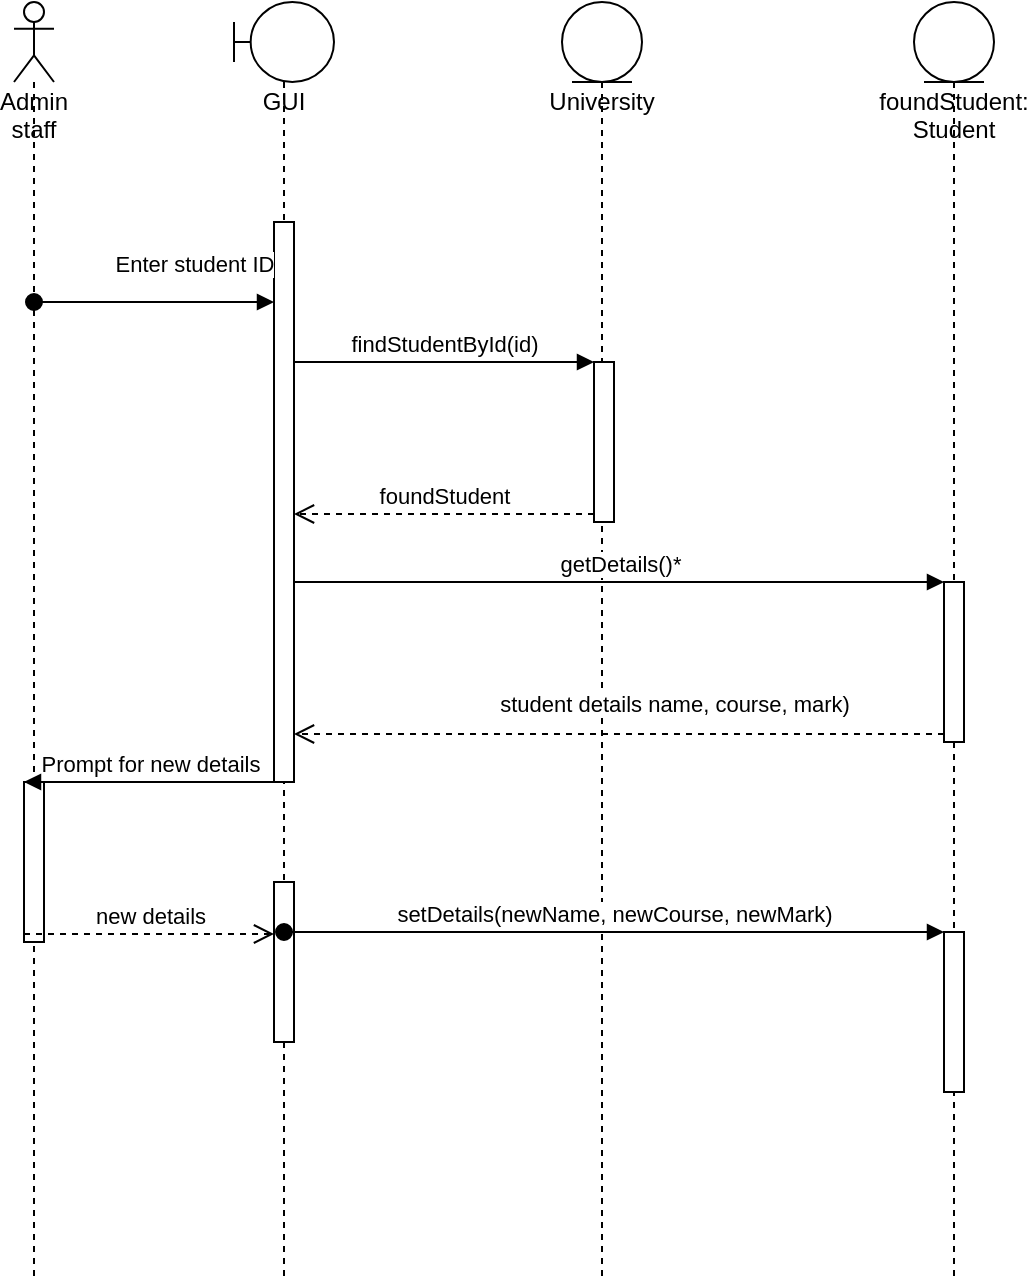 <mxfile version="20.5.1" type="device"><diagram id="RrQAFQTPzV2vY8kiekfD" name="Page-1"><mxGraphModel dx="1355" dy="764" grid="1" gridSize="10" guides="1" tooltips="1" connect="1" arrows="1" fold="1" page="1" pageScale="1" pageWidth="827" pageHeight="1169" math="0" shadow="0"><root><mxCell id="0"/><mxCell id="1" parent="0"/><mxCell id="gOjxntLg_w5VksE_CyKb-1" value="Admin staff" style="shape=umlLifeline;participant=umlActor;perimeter=lifelinePerimeter;whiteSpace=wrap;html=1;container=1;collapsible=0;recursiveResize=0;verticalAlign=top;spacingTop=36;outlineConnect=0;" parent="1" vertex="1"><mxGeometry x="120" y="80" width="20" height="640" as="geometry"/></mxCell><mxCell id="gOjxntLg_w5VksE_CyKb-13" value="" style="html=1;points=[];perimeter=orthogonalPerimeter;" parent="gOjxntLg_w5VksE_CyKb-1" vertex="1"><mxGeometry x="5" y="390" width="10" height="80" as="geometry"/></mxCell><mxCell id="gOjxntLg_w5VksE_CyKb-2" value="GUI" style="shape=umlLifeline;participant=umlBoundary;perimeter=lifelinePerimeter;whiteSpace=wrap;html=1;container=1;collapsible=0;recursiveResize=0;verticalAlign=top;spacingTop=36;outlineConnect=0;" parent="1" vertex="1"><mxGeometry x="230" y="80" width="50" height="640" as="geometry"/></mxCell><mxCell id="gOjxntLg_w5VksE_CyKb-5" value="" style="html=1;points=[];perimeter=orthogonalPerimeter;" parent="gOjxntLg_w5VksE_CyKb-2" vertex="1"><mxGeometry x="20" y="110" width="10" height="280" as="geometry"/></mxCell><mxCell id="gOjxntLg_w5VksE_CyKb-18" value="" style="html=1;points=[];perimeter=orthogonalPerimeter;" parent="gOjxntLg_w5VksE_CyKb-2" vertex="1"><mxGeometry x="20" y="440" width="10" height="80" as="geometry"/></mxCell><mxCell id="gOjxntLg_w5VksE_CyKb-3" value="University" style="shape=umlLifeline;participant=umlEntity;perimeter=lifelinePerimeter;whiteSpace=wrap;html=1;container=1;collapsible=0;recursiveResize=0;verticalAlign=top;spacingTop=36;outlineConnect=0;" parent="1" vertex="1"><mxGeometry x="394" y="80" width="40" height="640" as="geometry"/></mxCell><mxCell id="gOjxntLg_w5VksE_CyKb-7" value="" style="html=1;points=[];perimeter=orthogonalPerimeter;" parent="gOjxntLg_w5VksE_CyKb-3" vertex="1"><mxGeometry x="16" y="180" width="10" height="80" as="geometry"/></mxCell><mxCell id="gOjxntLg_w5VksE_CyKb-4" value="foundStudent: Student" style="shape=umlLifeline;participant=umlEntity;perimeter=lifelinePerimeter;whiteSpace=wrap;html=1;container=1;collapsible=0;recursiveResize=0;verticalAlign=top;spacingTop=36;outlineConnect=0;" parent="1" vertex="1"><mxGeometry x="570" y="80" width="40" height="640" as="geometry"/></mxCell><mxCell id="gOjxntLg_w5VksE_CyKb-10" value="" style="html=1;points=[];perimeter=orthogonalPerimeter;" parent="gOjxntLg_w5VksE_CyKb-4" vertex="1"><mxGeometry x="15" y="290" width="10" height="80" as="geometry"/></mxCell><mxCell id="gOjxntLg_w5VksE_CyKb-16" value="" style="html=1;points=[];perimeter=orthogonalPerimeter;" parent="gOjxntLg_w5VksE_CyKb-4" vertex="1"><mxGeometry x="15" y="465" width="10" height="80" as="geometry"/></mxCell><mxCell id="gOjxntLg_w5VksE_CyKb-6" value="Enter student ID" style="html=1;verticalAlign=bottom;startArrow=oval;endArrow=block;startSize=8;rounded=0;" parent="1" source="gOjxntLg_w5VksE_CyKb-1" target="gOjxntLg_w5VksE_CyKb-5" edge="1"><mxGeometry x="0.336" y="10" relative="1" as="geometry"><mxPoint x="190" y="200" as="sourcePoint"/><Array as="points"><mxPoint x="180" y="230"/></Array><mxPoint as="offset"/></mxGeometry></mxCell><mxCell id="gOjxntLg_w5VksE_CyKb-8" value="findStudentById(id)" style="html=1;verticalAlign=bottom;endArrow=block;entryX=0;entryY=0;rounded=0;" parent="1" source="gOjxntLg_w5VksE_CyKb-5" target="gOjxntLg_w5VksE_CyKb-7" edge="1"><mxGeometry relative="1" as="geometry"><mxPoint x="340" y="260" as="sourcePoint"/></mxGeometry></mxCell><mxCell id="gOjxntLg_w5VksE_CyKb-9" value="foundStudent" style="html=1;verticalAlign=bottom;endArrow=open;dashed=1;endSize=8;exitX=0;exitY=0.95;rounded=0;" parent="1" source="gOjxntLg_w5VksE_CyKb-7" target="gOjxntLg_w5VksE_CyKb-5" edge="1"><mxGeometry relative="1" as="geometry"><mxPoint x="340" y="336" as="targetPoint"/></mxGeometry></mxCell><mxCell id="gOjxntLg_w5VksE_CyKb-11" value="getDetails()*" style="html=1;verticalAlign=bottom;endArrow=block;entryX=0;entryY=0;rounded=0;" parent="1" source="gOjxntLg_w5VksE_CyKb-5" target="gOjxntLg_w5VksE_CyKb-10" edge="1"><mxGeometry relative="1" as="geometry"><mxPoint x="434" y="370" as="sourcePoint"/></mxGeometry></mxCell><mxCell id="gOjxntLg_w5VksE_CyKb-12" value="student details name, course, mark)" style="html=1;verticalAlign=bottom;endArrow=open;dashed=1;endSize=8;exitX=0;exitY=0.95;rounded=0;" parent="1" source="gOjxntLg_w5VksE_CyKb-10" target="gOjxntLg_w5VksE_CyKb-5" edge="1"><mxGeometry x="-0.169" y="-6" relative="1" as="geometry"><mxPoint x="434" y="446" as="targetPoint"/><mxPoint as="offset"/></mxGeometry></mxCell><mxCell id="gOjxntLg_w5VksE_CyKb-14" value="Prompt for new details" style="html=1;verticalAlign=bottom;endArrow=block;entryX=0;entryY=0;rounded=0;" parent="1" source="gOjxntLg_w5VksE_CyKb-5" target="gOjxntLg_w5VksE_CyKb-13" edge="1"><mxGeometry relative="1" as="geometry"><mxPoint x="250" y="545" as="sourcePoint"/></mxGeometry></mxCell><mxCell id="gOjxntLg_w5VksE_CyKb-15" value="new details" style="html=1;verticalAlign=bottom;endArrow=open;dashed=1;endSize=8;exitX=0;exitY=0.95;rounded=0;" parent="1" source="gOjxntLg_w5VksE_CyKb-13" edge="1"><mxGeometry relative="1" as="geometry"><mxPoint x="250" y="546" as="targetPoint"/></mxGeometry></mxCell><mxCell id="gOjxntLg_w5VksE_CyKb-17" value="setDetails(newName, newCourse, newMark)" style="html=1;verticalAlign=bottom;startArrow=oval;endArrow=block;startSize=8;rounded=0;" parent="1" source="gOjxntLg_w5VksE_CyKb-2" target="gOjxntLg_w5VksE_CyKb-16" edge="1"><mxGeometry relative="1" as="geometry"><mxPoint x="290" y="550" as="sourcePoint"/></mxGeometry></mxCell></root></mxGraphModel></diagram></mxfile>